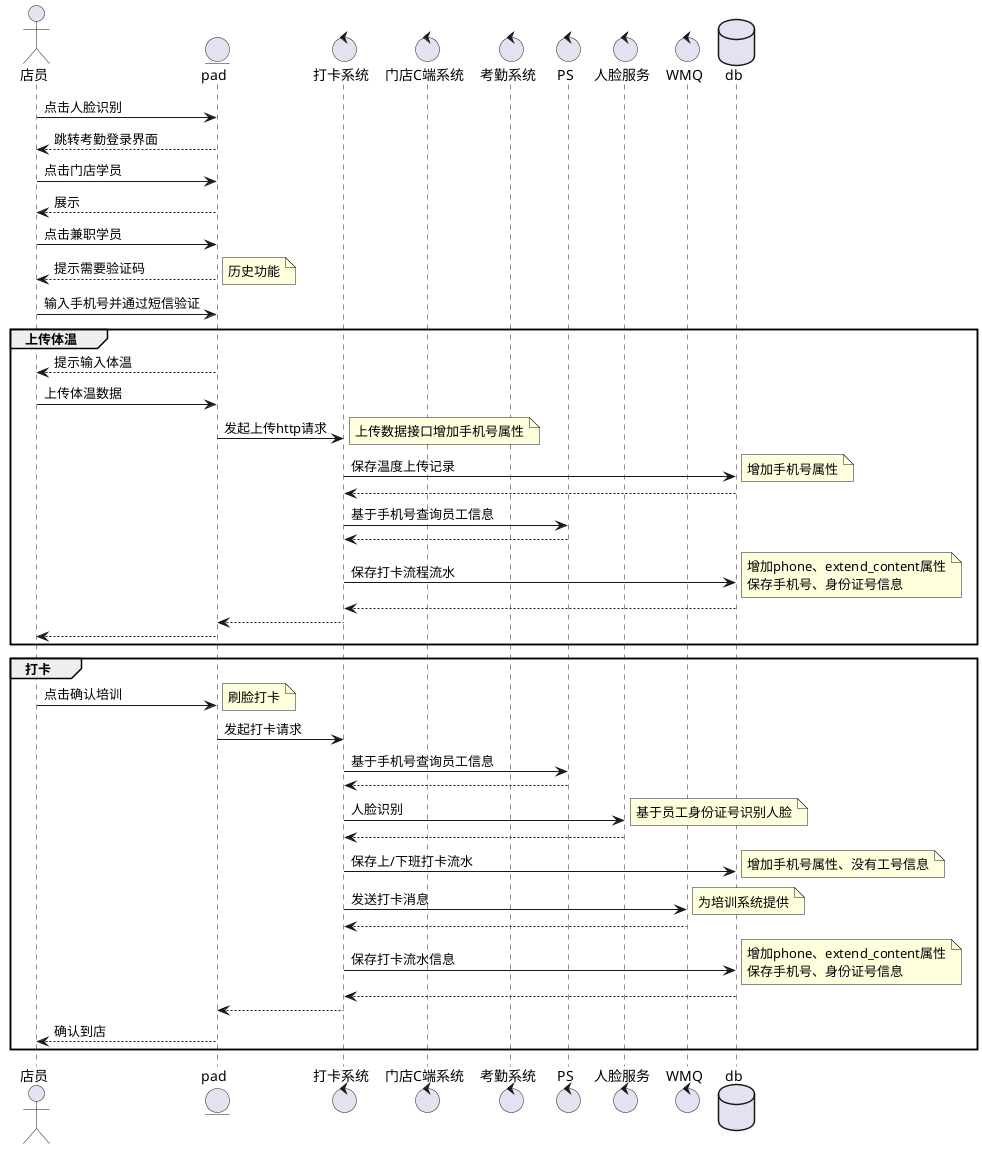 @startuml
actor 店员 as employee
entity pad
control 打卡系统 as punch
control 门店C端系统 as cvs_promotion
control 考勤系统 as attendance
control PS as ps
control 人脸服务 as face
control WMQ as mq
database db

employee -> pad : 点击人脸识别
pad --> employee : 跳转考勤登录界面
employee -> pad : 点击门店学员
pad --> employee : 展示
employee -> pad : 点击兼职学员
pad --> employee : 提示需要验证码
note right : 历史功能
employee -> pad : 输入手机号并通过短信验证
group 上传体温
pad --> employee : 提示输入体温
employee -> pad : 上传体温数据
pad -> punch : 发起上传http请求
note right : 上传数据接口增加手机号属性
punch -> db : 保存温度上传记录
note right : 增加手机号属性
db --> punch
punch -> ps : 基于手机号查询员工信息
ps --> punch
punch -> db : 保存打卡流程流水
note right : 增加phone、extend_content属性\n保存手机号、身份证号信息
db --> punch
punch --> pad
pad --> employee
end
group 打卡
    employee -> pad : 点击确认培训
    note right : 刷脸打卡
    pad -> punch : 发起打卡请求
    punch -> ps : 基于手机号查询员工信息
    ps --> punch
    punch -> face : 人脸识别
    note right : 基于员工身份证号识别人脸
    face --> punch
    punch -> db : 保存上/下班打卡流水
    note right : 增加手机号属性、没有工号信息
    punch -> mq : 发送打卡消息
    note right : 为培训系统提供
    mq --> punch
    punch -> db : 保存打卡流水信息
    note right : 增加phone、extend_content属性\n保存手机号、身份证号信息
    db --> punch
    punch --> pad
    pad --> employee : 确认到店
end
@enduml